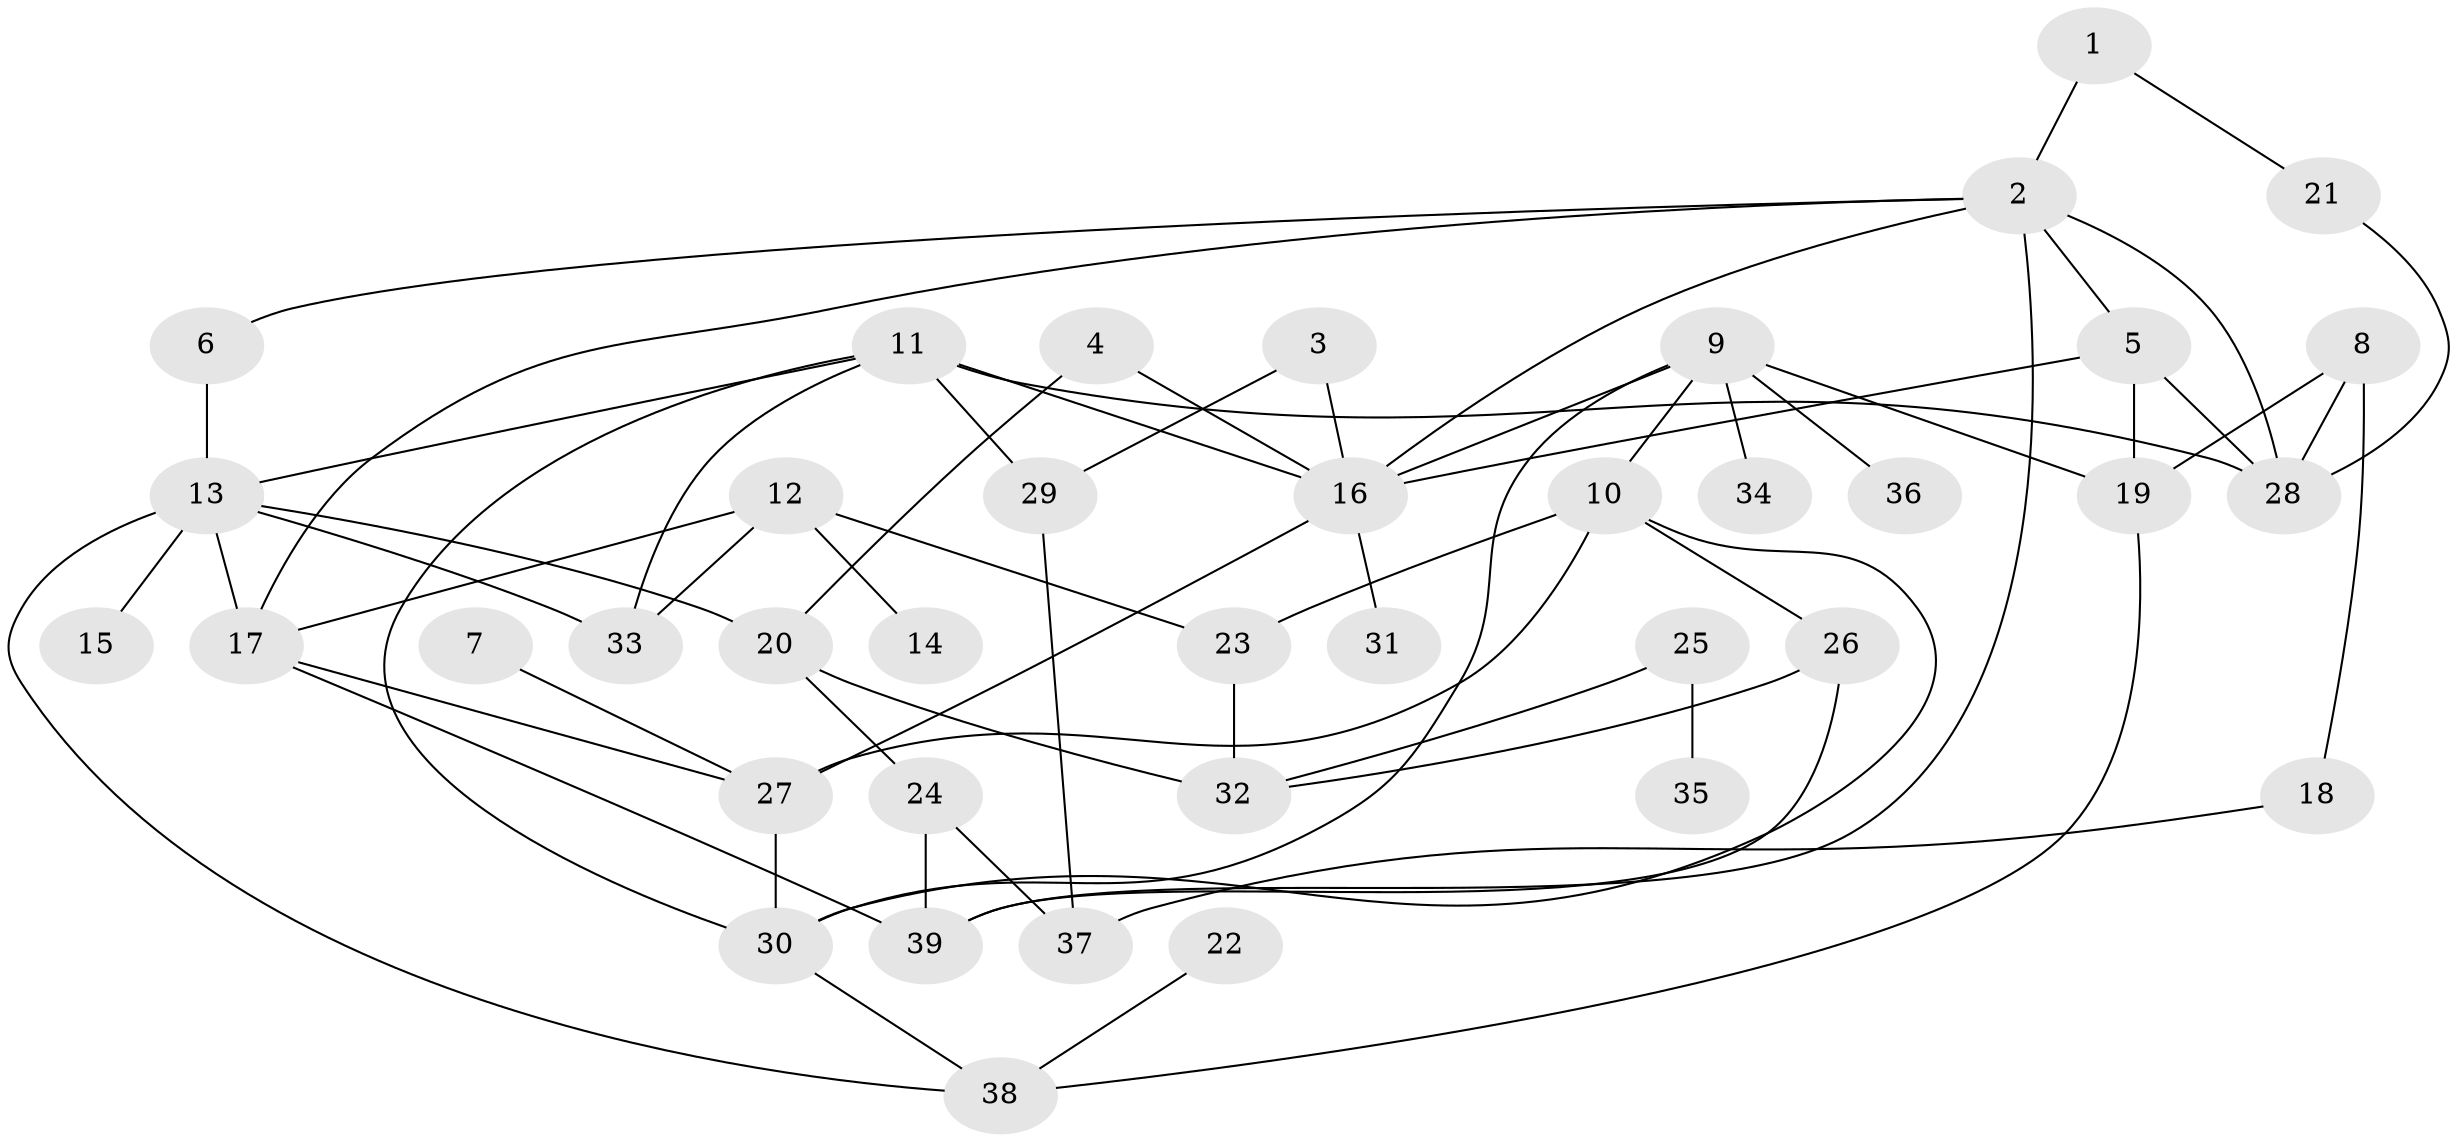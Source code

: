 // original degree distribution, {6: 0.05194805194805195, 2: 0.35064935064935066, 3: 0.2077922077922078, 5: 0.05194805194805195, 9: 0.012987012987012988, 4: 0.09090909090909091, 8: 0.012987012987012988, 1: 0.22077922077922077}
// Generated by graph-tools (version 1.1) at 2025/01/03/09/25 03:01:05]
// undirected, 39 vertices, 65 edges
graph export_dot {
graph [start="1"]
  node [color=gray90,style=filled];
  1;
  2;
  3;
  4;
  5;
  6;
  7;
  8;
  9;
  10;
  11;
  12;
  13;
  14;
  15;
  16;
  17;
  18;
  19;
  20;
  21;
  22;
  23;
  24;
  25;
  26;
  27;
  28;
  29;
  30;
  31;
  32;
  33;
  34;
  35;
  36;
  37;
  38;
  39;
  1 -- 2 [weight=1.0];
  1 -- 21 [weight=1.0];
  2 -- 5 [weight=1.0];
  2 -- 6 [weight=1.0];
  2 -- 16 [weight=1.0];
  2 -- 17 [weight=1.0];
  2 -- 28 [weight=1.0];
  2 -- 39 [weight=1.0];
  3 -- 16 [weight=1.0];
  3 -- 29 [weight=1.0];
  4 -- 16 [weight=1.0];
  4 -- 20 [weight=1.0];
  5 -- 16 [weight=1.0];
  5 -- 19 [weight=1.0];
  5 -- 28 [weight=1.0];
  6 -- 13 [weight=1.0];
  7 -- 27 [weight=1.0];
  8 -- 18 [weight=1.0];
  8 -- 19 [weight=1.0];
  8 -- 28 [weight=1.0];
  9 -- 10 [weight=1.0];
  9 -- 16 [weight=1.0];
  9 -- 19 [weight=1.0];
  9 -- 30 [weight=1.0];
  9 -- 34 [weight=1.0];
  9 -- 36 [weight=1.0];
  10 -- 23 [weight=1.0];
  10 -- 26 [weight=1.0];
  10 -- 27 [weight=1.0];
  10 -- 30 [weight=1.0];
  11 -- 13 [weight=1.0];
  11 -- 16 [weight=1.0];
  11 -- 28 [weight=1.0];
  11 -- 29 [weight=1.0];
  11 -- 30 [weight=1.0];
  11 -- 33 [weight=1.0];
  12 -- 14 [weight=1.0];
  12 -- 17 [weight=1.0];
  12 -- 23 [weight=1.0];
  12 -- 33 [weight=1.0];
  13 -- 15 [weight=1.0];
  13 -- 17 [weight=1.0];
  13 -- 20 [weight=1.0];
  13 -- 33 [weight=1.0];
  13 -- 38 [weight=1.0];
  16 -- 27 [weight=1.0];
  16 -- 31 [weight=1.0];
  17 -- 27 [weight=1.0];
  17 -- 39 [weight=1.0];
  18 -- 37 [weight=1.0];
  19 -- 38 [weight=1.0];
  20 -- 24 [weight=1.0];
  20 -- 32 [weight=2.0];
  21 -- 28 [weight=1.0];
  22 -- 38 [weight=1.0];
  23 -- 32 [weight=1.0];
  24 -- 37 [weight=1.0];
  24 -- 39 [weight=1.0];
  25 -- 32 [weight=1.0];
  25 -- 35 [weight=1.0];
  26 -- 32 [weight=1.0];
  26 -- 39 [weight=1.0];
  27 -- 30 [weight=1.0];
  29 -- 37 [weight=1.0];
  30 -- 38 [weight=1.0];
}
